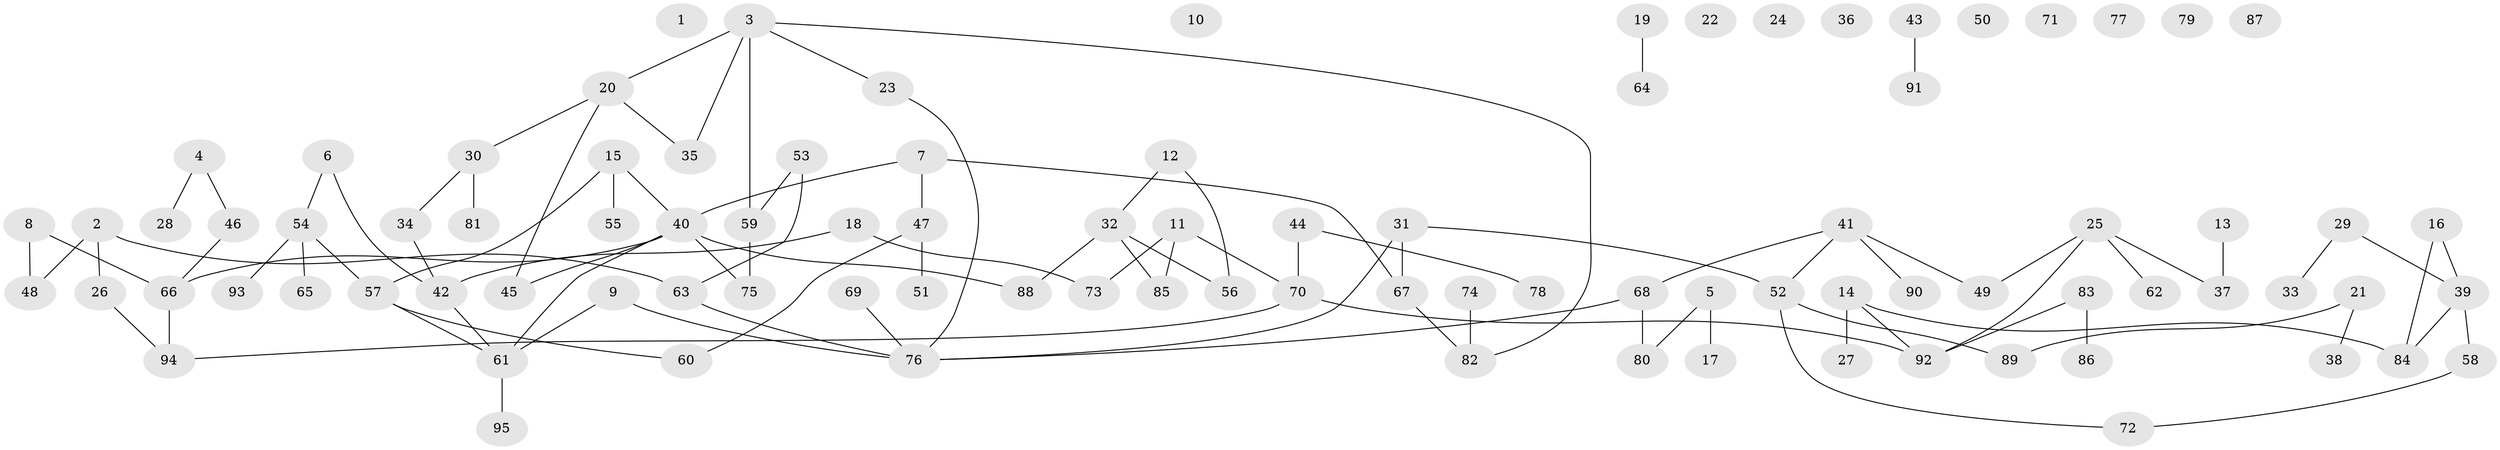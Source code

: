 // Generated by graph-tools (version 1.1) at 2025/49/03/09/25 03:49:11]
// undirected, 95 vertices, 101 edges
graph export_dot {
graph [start="1"]
  node [color=gray90,style=filled];
  1;
  2;
  3;
  4;
  5;
  6;
  7;
  8;
  9;
  10;
  11;
  12;
  13;
  14;
  15;
  16;
  17;
  18;
  19;
  20;
  21;
  22;
  23;
  24;
  25;
  26;
  27;
  28;
  29;
  30;
  31;
  32;
  33;
  34;
  35;
  36;
  37;
  38;
  39;
  40;
  41;
  42;
  43;
  44;
  45;
  46;
  47;
  48;
  49;
  50;
  51;
  52;
  53;
  54;
  55;
  56;
  57;
  58;
  59;
  60;
  61;
  62;
  63;
  64;
  65;
  66;
  67;
  68;
  69;
  70;
  71;
  72;
  73;
  74;
  75;
  76;
  77;
  78;
  79;
  80;
  81;
  82;
  83;
  84;
  85;
  86;
  87;
  88;
  89;
  90;
  91;
  92;
  93;
  94;
  95;
  2 -- 26;
  2 -- 48;
  2 -- 63;
  3 -- 20;
  3 -- 23;
  3 -- 35;
  3 -- 59;
  3 -- 82;
  4 -- 28;
  4 -- 46;
  5 -- 17;
  5 -- 80;
  6 -- 42;
  6 -- 54;
  7 -- 40;
  7 -- 47;
  7 -- 67;
  8 -- 48;
  8 -- 66;
  9 -- 61;
  9 -- 76;
  11 -- 70;
  11 -- 73;
  11 -- 85;
  12 -- 32;
  12 -- 56;
  13 -- 37;
  14 -- 27;
  14 -- 84;
  14 -- 92;
  15 -- 40;
  15 -- 55;
  15 -- 57;
  16 -- 39;
  16 -- 84;
  18 -- 42;
  18 -- 73;
  19 -- 64;
  20 -- 30;
  20 -- 35;
  20 -- 45;
  21 -- 38;
  21 -- 89;
  23 -- 76;
  25 -- 37;
  25 -- 49;
  25 -- 62;
  25 -- 92;
  26 -- 94;
  29 -- 33;
  29 -- 39;
  30 -- 34;
  30 -- 81;
  31 -- 52;
  31 -- 67;
  31 -- 76;
  32 -- 56;
  32 -- 85;
  32 -- 88;
  34 -- 42;
  39 -- 58;
  39 -- 84;
  40 -- 45;
  40 -- 61;
  40 -- 66;
  40 -- 75;
  40 -- 88;
  41 -- 49;
  41 -- 52;
  41 -- 68;
  41 -- 90;
  42 -- 61;
  43 -- 91;
  44 -- 70;
  44 -- 78;
  46 -- 66;
  47 -- 51;
  47 -- 60;
  52 -- 72;
  52 -- 89;
  53 -- 59;
  53 -- 63;
  54 -- 57;
  54 -- 65;
  54 -- 93;
  57 -- 60;
  57 -- 61;
  58 -- 72;
  59 -- 75;
  61 -- 95;
  63 -- 76;
  66 -- 94;
  67 -- 82;
  68 -- 76;
  68 -- 80;
  69 -- 76;
  70 -- 92;
  70 -- 94;
  74 -- 82;
  83 -- 86;
  83 -- 92;
}
